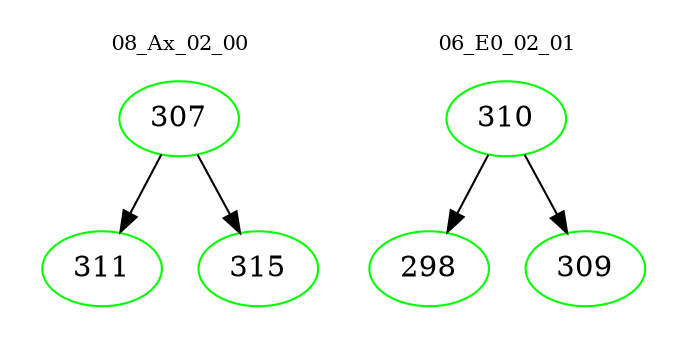 digraph{
subgraph cluster_0 {
color = white
label = "08_Ax_02_00";
fontsize=10;
T0_307 [label="307", color="green"]
T0_307 -> T0_311 [color="black"]
T0_311 [label="311", color="green"]
T0_307 -> T0_315 [color="black"]
T0_315 [label="315", color="green"]
}
subgraph cluster_1 {
color = white
label = "06_E0_02_01";
fontsize=10;
T1_310 [label="310", color="green"]
T1_310 -> T1_298 [color="black"]
T1_298 [label="298", color="green"]
T1_310 -> T1_309 [color="black"]
T1_309 [label="309", color="green"]
}
}
